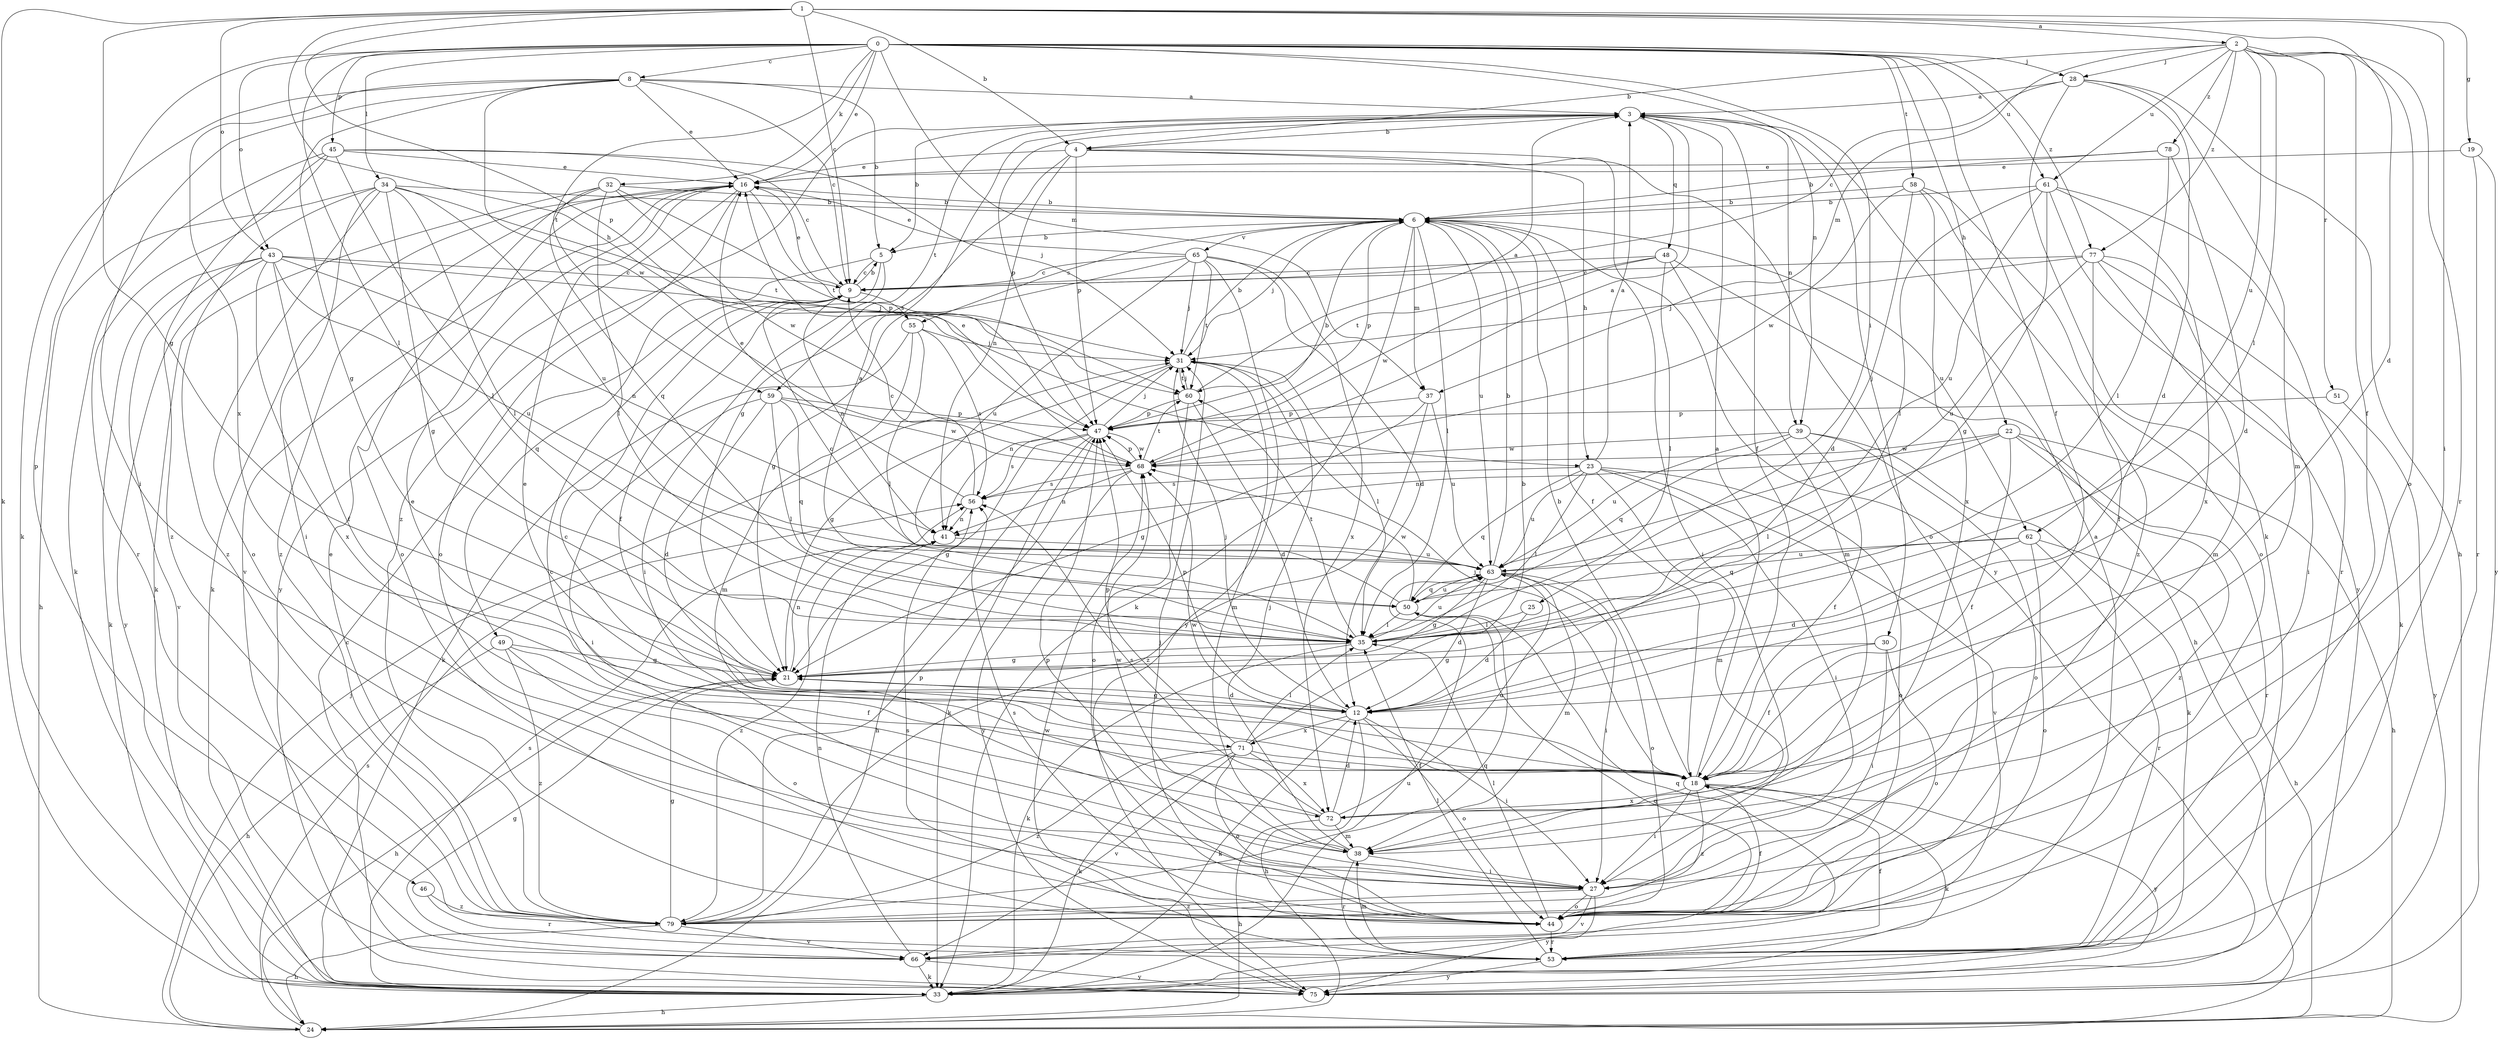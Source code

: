 strict digraph  {
0;
1;
2;
3;
4;
5;
6;
8;
9;
12;
16;
18;
19;
21;
22;
23;
24;
25;
27;
28;
30;
31;
32;
33;
34;
35;
37;
38;
39;
41;
43;
44;
45;
46;
47;
48;
49;
50;
51;
53;
55;
56;
58;
59;
60;
61;
62;
63;
65;
66;
68;
71;
72;
75;
77;
78;
79;
0 -> 8  [label=c];
0 -> 16  [label=e];
0 -> 18  [label=f];
0 -> 22  [label=h];
0 -> 25  [label=i];
0 -> 28  [label=j];
0 -> 32  [label=k];
0 -> 34  [label=l];
0 -> 35  [label=l];
0 -> 37  [label=m];
0 -> 39  [label=n];
0 -> 43  [label=o];
0 -> 45  [label=p];
0 -> 46  [label=p];
0 -> 58  [label=t];
0 -> 59  [label=t];
0 -> 61  [label=u];
0 -> 77  [label=z];
1 -> 2  [label=a];
1 -> 4  [label=b];
1 -> 9  [label=c];
1 -> 12  [label=d];
1 -> 19  [label=g];
1 -> 21  [label=g];
1 -> 23  [label=h];
1 -> 27  [label=i];
1 -> 33  [label=k];
1 -> 43  [label=o];
1 -> 47  [label=p];
2 -> 4  [label=b];
2 -> 18  [label=f];
2 -> 28  [label=j];
2 -> 35  [label=l];
2 -> 37  [label=m];
2 -> 44  [label=o];
2 -> 51  [label=r];
2 -> 53  [label=r];
2 -> 61  [label=u];
2 -> 62  [label=u];
2 -> 77  [label=z];
2 -> 78  [label=z];
3 -> 4  [label=b];
3 -> 5  [label=b];
3 -> 18  [label=f];
3 -> 30  [label=j];
3 -> 39  [label=n];
3 -> 47  [label=p];
3 -> 48  [label=q];
3 -> 59  [label=t];
3 -> 79  [label=z];
4 -> 16  [label=e];
4 -> 21  [label=g];
4 -> 23  [label=h];
4 -> 41  [label=n];
4 -> 44  [label=o];
4 -> 47  [label=p];
4 -> 75  [label=y];
5 -> 9  [label=c];
5 -> 18  [label=f];
5 -> 27  [label=i];
5 -> 49  [label=q];
6 -> 5  [label=b];
6 -> 18  [label=f];
6 -> 27  [label=i];
6 -> 31  [label=j];
6 -> 33  [label=k];
6 -> 35  [label=l];
6 -> 37  [label=m];
6 -> 47  [label=p];
6 -> 55  [label=s];
6 -> 62  [label=u];
6 -> 63  [label=u];
6 -> 65  [label=v];
8 -> 3  [label=a];
8 -> 5  [label=b];
8 -> 9  [label=c];
8 -> 16  [label=e];
8 -> 21  [label=g];
8 -> 27  [label=i];
8 -> 33  [label=k];
8 -> 68  [label=w];
8 -> 71  [label=x];
9 -> 5  [label=b];
9 -> 16  [label=e];
9 -> 41  [label=n];
9 -> 55  [label=s];
12 -> 21  [label=g];
12 -> 24  [label=h];
12 -> 27  [label=i];
12 -> 31  [label=j];
12 -> 33  [label=k];
12 -> 44  [label=o];
12 -> 47  [label=p];
12 -> 71  [label=x];
16 -> 6  [label=b];
16 -> 33  [label=k];
16 -> 44  [label=o];
16 -> 47  [label=p];
16 -> 66  [label=v];
16 -> 75  [label=y];
16 -> 79  [label=z];
18 -> 3  [label=a];
18 -> 6  [label=b];
18 -> 9  [label=c];
18 -> 16  [label=e];
18 -> 27  [label=i];
18 -> 31  [label=j];
18 -> 33  [label=k];
18 -> 68  [label=w];
18 -> 72  [label=x];
18 -> 75  [label=y];
18 -> 79  [label=z];
19 -> 16  [label=e];
19 -> 53  [label=r];
19 -> 75  [label=y];
21 -> 12  [label=d];
21 -> 24  [label=h];
21 -> 41  [label=n];
22 -> 18  [label=f];
22 -> 24  [label=h];
22 -> 35  [label=l];
22 -> 41  [label=n];
22 -> 53  [label=r];
22 -> 68  [label=w];
22 -> 79  [label=z];
23 -> 3  [label=a];
23 -> 27  [label=i];
23 -> 35  [label=l];
23 -> 38  [label=m];
23 -> 44  [label=o];
23 -> 50  [label=q];
23 -> 56  [label=s];
23 -> 63  [label=u];
23 -> 66  [label=v];
24 -> 31  [label=j];
24 -> 56  [label=s];
25 -> 12  [label=d];
25 -> 35  [label=l];
27 -> 44  [label=o];
27 -> 47  [label=p];
27 -> 66  [label=v];
27 -> 75  [label=y];
27 -> 79  [label=z];
28 -> 3  [label=a];
28 -> 9  [label=c];
28 -> 12  [label=d];
28 -> 24  [label=h];
28 -> 33  [label=k];
28 -> 38  [label=m];
30 -> 18  [label=f];
30 -> 21  [label=g];
30 -> 27  [label=i];
30 -> 44  [label=o];
31 -> 6  [label=b];
31 -> 21  [label=g];
31 -> 35  [label=l];
31 -> 38  [label=m];
31 -> 41  [label=n];
31 -> 60  [label=t];
32 -> 6  [label=b];
32 -> 33  [label=k];
32 -> 35  [label=l];
32 -> 44  [label=o];
32 -> 50  [label=q];
32 -> 60  [label=t];
32 -> 68  [label=w];
33 -> 24  [label=h];
33 -> 50  [label=q];
33 -> 56  [label=s];
33 -> 63  [label=u];
34 -> 6  [label=b];
34 -> 21  [label=g];
34 -> 24  [label=h];
34 -> 27  [label=i];
34 -> 35  [label=l];
34 -> 44  [label=o];
34 -> 60  [label=t];
34 -> 63  [label=u];
34 -> 79  [label=z];
35 -> 3  [label=a];
35 -> 21  [label=g];
35 -> 33  [label=k];
35 -> 60  [label=t];
35 -> 63  [label=u];
37 -> 21  [label=g];
37 -> 47  [label=p];
37 -> 63  [label=u];
37 -> 79  [label=z];
38 -> 9  [label=c];
38 -> 27  [label=i];
38 -> 31  [label=j];
38 -> 53  [label=r];
38 -> 68  [label=w];
39 -> 18  [label=f];
39 -> 33  [label=k];
39 -> 44  [label=o];
39 -> 50  [label=q];
39 -> 63  [label=u];
39 -> 68  [label=w];
41 -> 63  [label=u];
41 -> 79  [label=z];
43 -> 9  [label=c];
43 -> 18  [label=f];
43 -> 31  [label=j];
43 -> 33  [label=k];
43 -> 41  [label=n];
43 -> 63  [label=u];
43 -> 66  [label=v];
43 -> 72  [label=x];
43 -> 75  [label=y];
44 -> 18  [label=f];
44 -> 31  [label=j];
44 -> 35  [label=l];
44 -> 53  [label=r];
44 -> 56  [label=s];
45 -> 9  [label=c];
45 -> 16  [label=e];
45 -> 31  [label=j];
45 -> 33  [label=k];
45 -> 35  [label=l];
45 -> 53  [label=r];
45 -> 79  [label=z];
46 -> 53  [label=r];
46 -> 79  [label=z];
47 -> 6  [label=b];
47 -> 21  [label=g];
47 -> 24  [label=h];
47 -> 31  [label=j];
47 -> 33  [label=k];
47 -> 56  [label=s];
47 -> 68  [label=w];
48 -> 9  [label=c];
48 -> 24  [label=h];
48 -> 35  [label=l];
48 -> 38  [label=m];
48 -> 60  [label=t];
48 -> 68  [label=w];
49 -> 18  [label=f];
49 -> 21  [label=g];
49 -> 24  [label=h];
49 -> 44  [label=o];
49 -> 79  [label=z];
50 -> 9  [label=c];
50 -> 35  [label=l];
50 -> 63  [label=u];
50 -> 68  [label=w];
51 -> 47  [label=p];
51 -> 75  [label=y];
53 -> 3  [label=a];
53 -> 18  [label=f];
53 -> 35  [label=l];
53 -> 38  [label=m];
53 -> 56  [label=s];
53 -> 75  [label=y];
55 -> 31  [label=j];
55 -> 33  [label=k];
55 -> 35  [label=l];
55 -> 38  [label=m];
55 -> 56  [label=s];
56 -> 9  [label=c];
56 -> 16  [label=e];
56 -> 41  [label=n];
58 -> 6  [label=b];
58 -> 12  [label=d];
58 -> 44  [label=o];
58 -> 68  [label=w];
58 -> 72  [label=x];
58 -> 79  [label=z];
59 -> 12  [label=d];
59 -> 27  [label=i];
59 -> 35  [label=l];
59 -> 47  [label=p];
59 -> 50  [label=q];
59 -> 68  [label=w];
60 -> 3  [label=a];
60 -> 12  [label=d];
60 -> 31  [label=j];
60 -> 44  [label=o];
60 -> 47  [label=p];
61 -> 6  [label=b];
61 -> 21  [label=g];
61 -> 35  [label=l];
61 -> 53  [label=r];
61 -> 63  [label=u];
61 -> 72  [label=x];
61 -> 75  [label=y];
62 -> 12  [label=d];
62 -> 24  [label=h];
62 -> 44  [label=o];
62 -> 50  [label=q];
62 -> 53  [label=r];
62 -> 63  [label=u];
63 -> 6  [label=b];
63 -> 12  [label=d];
63 -> 21  [label=g];
63 -> 27  [label=i];
63 -> 38  [label=m];
63 -> 44  [label=o];
63 -> 50  [label=q];
65 -> 9  [label=c];
65 -> 12  [label=d];
65 -> 16  [label=e];
65 -> 21  [label=g];
65 -> 31  [label=j];
65 -> 60  [label=t];
65 -> 63  [label=u];
65 -> 72  [label=x];
65 -> 75  [label=y];
66 -> 21  [label=g];
66 -> 33  [label=k];
66 -> 41  [label=n];
66 -> 50  [label=q];
66 -> 75  [label=y];
68 -> 3  [label=a];
68 -> 16  [label=e];
68 -> 41  [label=n];
68 -> 47  [label=p];
68 -> 56  [label=s];
68 -> 60  [label=t];
68 -> 75  [label=y];
71 -> 6  [label=b];
71 -> 18  [label=f];
71 -> 33  [label=k];
71 -> 35  [label=l];
71 -> 44  [label=o];
71 -> 47  [label=p];
71 -> 66  [label=v];
71 -> 72  [label=x];
71 -> 79  [label=z];
72 -> 12  [label=d];
72 -> 16  [label=e];
72 -> 24  [label=h];
72 -> 38  [label=m];
72 -> 56  [label=s];
72 -> 63  [label=u];
75 -> 9  [label=c];
75 -> 68  [label=w];
77 -> 9  [label=c];
77 -> 18  [label=f];
77 -> 27  [label=i];
77 -> 31  [label=j];
77 -> 33  [label=k];
77 -> 38  [label=m];
77 -> 63  [label=u];
78 -> 6  [label=b];
78 -> 12  [label=d];
78 -> 16  [label=e];
78 -> 35  [label=l];
79 -> 16  [label=e];
79 -> 21  [label=g];
79 -> 24  [label=h];
79 -> 47  [label=p];
79 -> 50  [label=q];
79 -> 66  [label=v];
}
